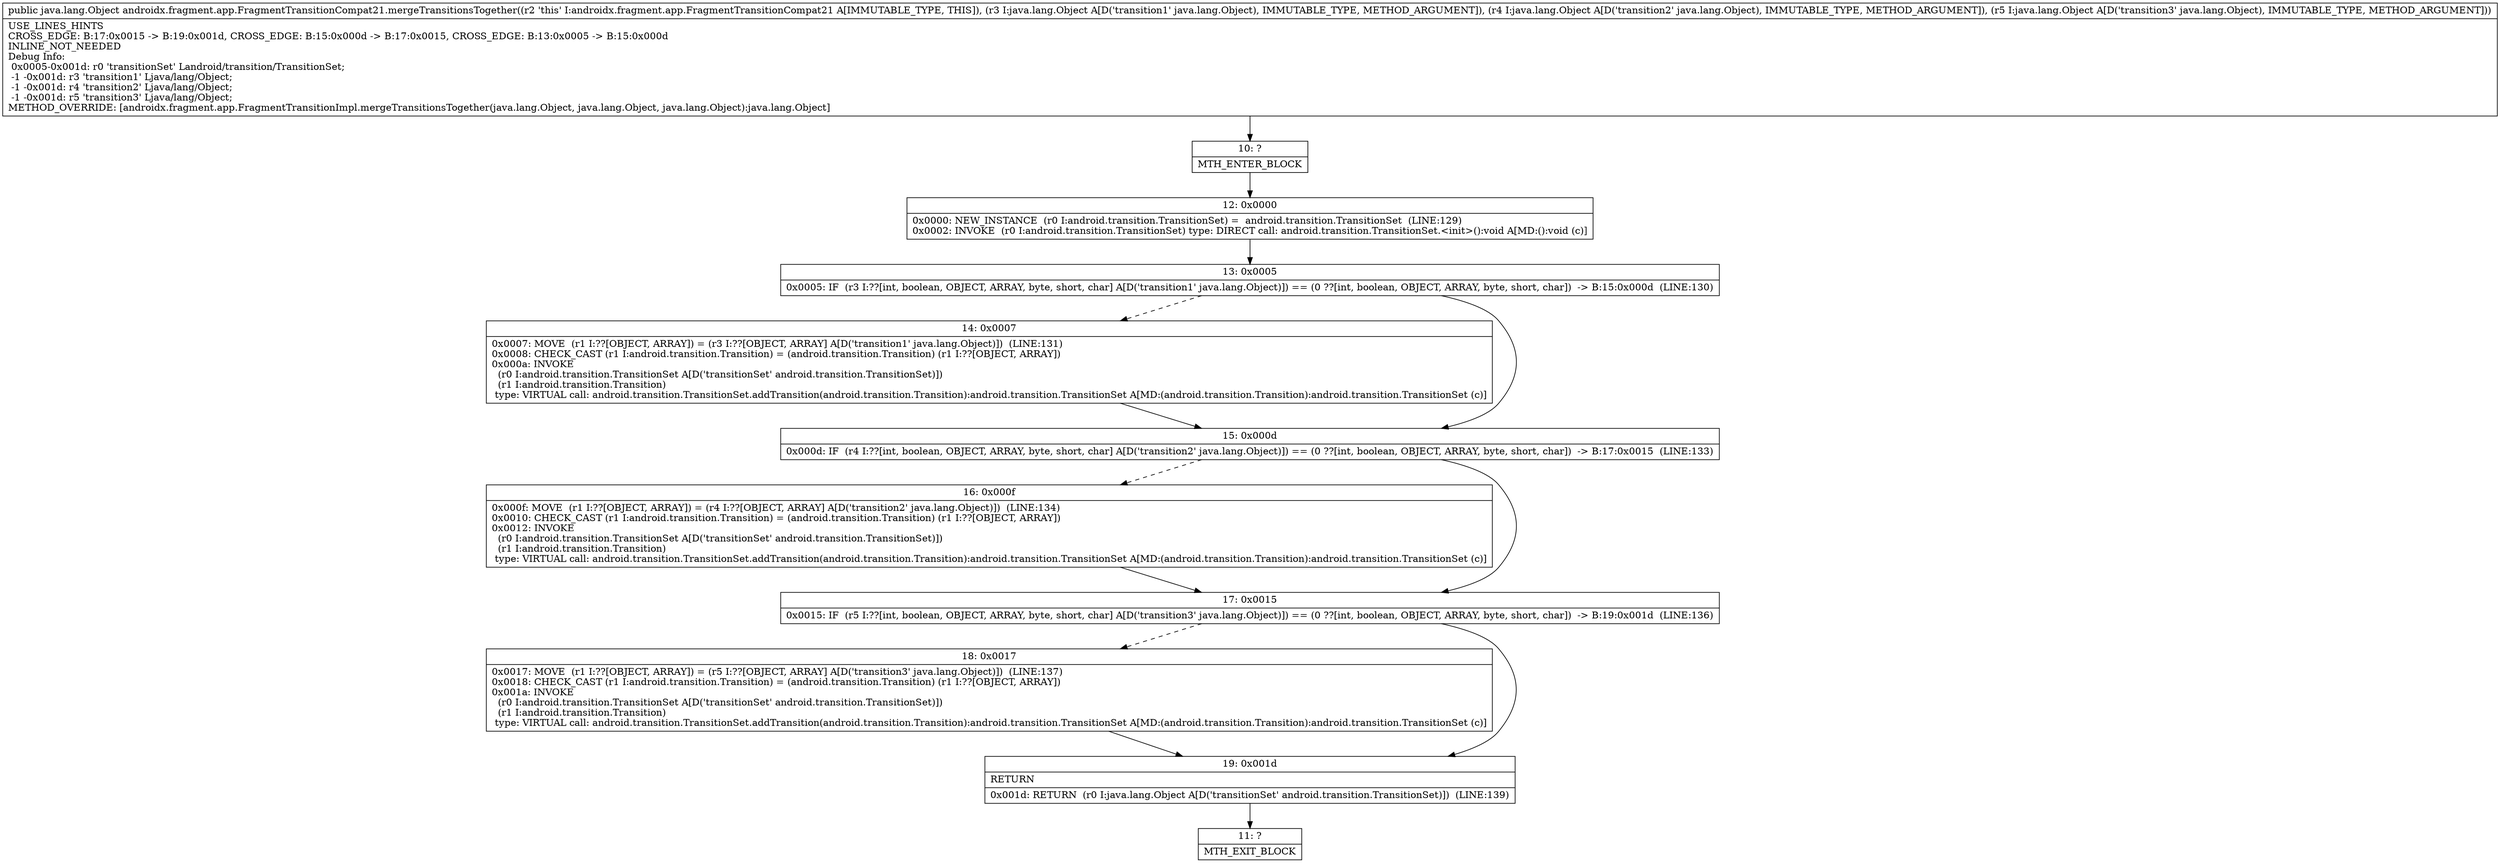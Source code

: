 digraph "CFG forandroidx.fragment.app.FragmentTransitionCompat21.mergeTransitionsTogether(Ljava\/lang\/Object;Ljava\/lang\/Object;Ljava\/lang\/Object;)Ljava\/lang\/Object;" {
Node_10 [shape=record,label="{10\:\ ?|MTH_ENTER_BLOCK\l}"];
Node_12 [shape=record,label="{12\:\ 0x0000|0x0000: NEW_INSTANCE  (r0 I:android.transition.TransitionSet) =  android.transition.TransitionSet  (LINE:129)\l0x0002: INVOKE  (r0 I:android.transition.TransitionSet) type: DIRECT call: android.transition.TransitionSet.\<init\>():void A[MD:():void (c)]\l}"];
Node_13 [shape=record,label="{13\:\ 0x0005|0x0005: IF  (r3 I:??[int, boolean, OBJECT, ARRAY, byte, short, char] A[D('transition1' java.lang.Object)]) == (0 ??[int, boolean, OBJECT, ARRAY, byte, short, char])  \-\> B:15:0x000d  (LINE:130)\l}"];
Node_14 [shape=record,label="{14\:\ 0x0007|0x0007: MOVE  (r1 I:??[OBJECT, ARRAY]) = (r3 I:??[OBJECT, ARRAY] A[D('transition1' java.lang.Object)])  (LINE:131)\l0x0008: CHECK_CAST (r1 I:android.transition.Transition) = (android.transition.Transition) (r1 I:??[OBJECT, ARRAY]) \l0x000a: INVOKE  \l  (r0 I:android.transition.TransitionSet A[D('transitionSet' android.transition.TransitionSet)])\l  (r1 I:android.transition.Transition)\l type: VIRTUAL call: android.transition.TransitionSet.addTransition(android.transition.Transition):android.transition.TransitionSet A[MD:(android.transition.Transition):android.transition.TransitionSet (c)]\l}"];
Node_15 [shape=record,label="{15\:\ 0x000d|0x000d: IF  (r4 I:??[int, boolean, OBJECT, ARRAY, byte, short, char] A[D('transition2' java.lang.Object)]) == (0 ??[int, boolean, OBJECT, ARRAY, byte, short, char])  \-\> B:17:0x0015  (LINE:133)\l}"];
Node_16 [shape=record,label="{16\:\ 0x000f|0x000f: MOVE  (r1 I:??[OBJECT, ARRAY]) = (r4 I:??[OBJECT, ARRAY] A[D('transition2' java.lang.Object)])  (LINE:134)\l0x0010: CHECK_CAST (r1 I:android.transition.Transition) = (android.transition.Transition) (r1 I:??[OBJECT, ARRAY]) \l0x0012: INVOKE  \l  (r0 I:android.transition.TransitionSet A[D('transitionSet' android.transition.TransitionSet)])\l  (r1 I:android.transition.Transition)\l type: VIRTUAL call: android.transition.TransitionSet.addTransition(android.transition.Transition):android.transition.TransitionSet A[MD:(android.transition.Transition):android.transition.TransitionSet (c)]\l}"];
Node_17 [shape=record,label="{17\:\ 0x0015|0x0015: IF  (r5 I:??[int, boolean, OBJECT, ARRAY, byte, short, char] A[D('transition3' java.lang.Object)]) == (0 ??[int, boolean, OBJECT, ARRAY, byte, short, char])  \-\> B:19:0x001d  (LINE:136)\l}"];
Node_18 [shape=record,label="{18\:\ 0x0017|0x0017: MOVE  (r1 I:??[OBJECT, ARRAY]) = (r5 I:??[OBJECT, ARRAY] A[D('transition3' java.lang.Object)])  (LINE:137)\l0x0018: CHECK_CAST (r1 I:android.transition.Transition) = (android.transition.Transition) (r1 I:??[OBJECT, ARRAY]) \l0x001a: INVOKE  \l  (r0 I:android.transition.TransitionSet A[D('transitionSet' android.transition.TransitionSet)])\l  (r1 I:android.transition.Transition)\l type: VIRTUAL call: android.transition.TransitionSet.addTransition(android.transition.Transition):android.transition.TransitionSet A[MD:(android.transition.Transition):android.transition.TransitionSet (c)]\l}"];
Node_19 [shape=record,label="{19\:\ 0x001d|RETURN\l|0x001d: RETURN  (r0 I:java.lang.Object A[D('transitionSet' android.transition.TransitionSet)])  (LINE:139)\l}"];
Node_11 [shape=record,label="{11\:\ ?|MTH_EXIT_BLOCK\l}"];
MethodNode[shape=record,label="{public java.lang.Object androidx.fragment.app.FragmentTransitionCompat21.mergeTransitionsTogether((r2 'this' I:androidx.fragment.app.FragmentTransitionCompat21 A[IMMUTABLE_TYPE, THIS]), (r3 I:java.lang.Object A[D('transition1' java.lang.Object), IMMUTABLE_TYPE, METHOD_ARGUMENT]), (r4 I:java.lang.Object A[D('transition2' java.lang.Object), IMMUTABLE_TYPE, METHOD_ARGUMENT]), (r5 I:java.lang.Object A[D('transition3' java.lang.Object), IMMUTABLE_TYPE, METHOD_ARGUMENT]))  | USE_LINES_HINTS\lCROSS_EDGE: B:17:0x0015 \-\> B:19:0x001d, CROSS_EDGE: B:15:0x000d \-\> B:17:0x0015, CROSS_EDGE: B:13:0x0005 \-\> B:15:0x000d\lINLINE_NOT_NEEDED\lDebug Info:\l  0x0005\-0x001d: r0 'transitionSet' Landroid\/transition\/TransitionSet;\l  \-1 \-0x001d: r3 'transition1' Ljava\/lang\/Object;\l  \-1 \-0x001d: r4 'transition2' Ljava\/lang\/Object;\l  \-1 \-0x001d: r5 'transition3' Ljava\/lang\/Object;\lMETHOD_OVERRIDE: [androidx.fragment.app.FragmentTransitionImpl.mergeTransitionsTogether(java.lang.Object, java.lang.Object, java.lang.Object):java.lang.Object]\l}"];
MethodNode -> Node_10;Node_10 -> Node_12;
Node_12 -> Node_13;
Node_13 -> Node_14[style=dashed];
Node_13 -> Node_15;
Node_14 -> Node_15;
Node_15 -> Node_16[style=dashed];
Node_15 -> Node_17;
Node_16 -> Node_17;
Node_17 -> Node_18[style=dashed];
Node_17 -> Node_19;
Node_18 -> Node_19;
Node_19 -> Node_11;
}

